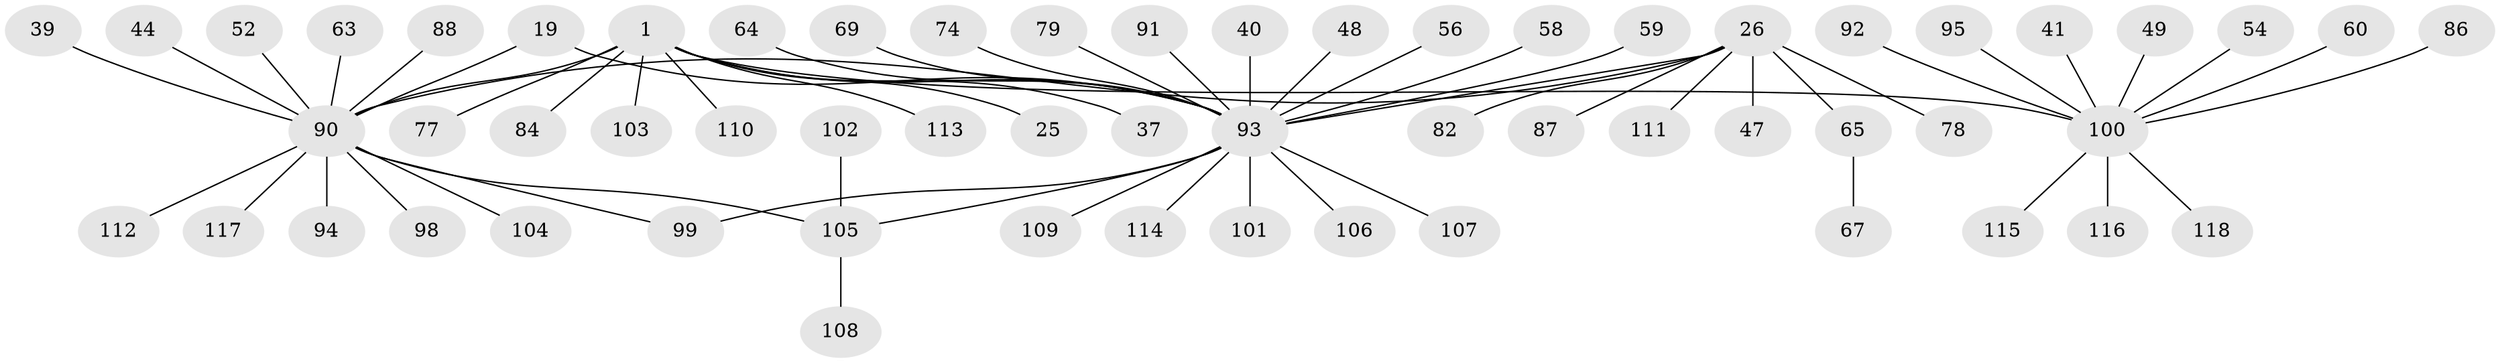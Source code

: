 // original degree distribution, {14: 0.01694915254237288, 7: 0.025423728813559324, 11: 0.00847457627118644, 2: 0.1694915254237288, 4: 0.025423728813559324, 1: 0.6016949152542372, 12: 0.00847457627118644, 3: 0.1016949152542373, 5: 0.00847457627118644, 6: 0.03389830508474576}
// Generated by graph-tools (version 1.1) at 2025/48/03/09/25 04:48:15]
// undirected, 59 vertices, 62 edges
graph export_dot {
graph [start="1"]
  node [color=gray90,style=filled];
  1;
  19;
  25;
  26 [super="+21"];
  37;
  39;
  40;
  41;
  44 [super="+23"];
  47;
  48;
  49;
  52;
  54 [super="+29"];
  56;
  58;
  59;
  60;
  63;
  64 [super="+9"];
  65 [super="+27"];
  67;
  69;
  74 [super="+72"];
  77 [super="+53"];
  78;
  79 [super="+20"];
  82;
  84 [super="+61"];
  86;
  87;
  88 [super="+75"];
  90 [super="+50+46+71"];
  91;
  92 [super="+57"];
  93 [super="+14+30+85+24"];
  94;
  95;
  98;
  99 [super="+97"];
  100 [super="+36+81+18"];
  101;
  102;
  103 [super="+55"];
  104;
  105 [super="+17+66+76+73+89+80"];
  106 [super="+96"];
  107;
  108;
  109;
  110 [super="+45+62+68"];
  111;
  112;
  113;
  114 [super="+35"];
  115;
  116;
  117;
  118 [super="+10"];
  1 -- 25;
  1 -- 37;
  1 -- 113;
  1 -- 100 [weight=2];
  1 -- 90 [weight=2];
  1 -- 93 [weight=3];
  1 -- 110;
  1 -- 77;
  1 -- 103;
  1 -- 84;
  19 -- 90;
  19 -- 93;
  26 -- 78;
  26 -- 82;
  26 -- 87;
  26 -- 65 [weight=2];
  26 -- 47;
  26 -- 111;
  26 -- 90;
  26 -- 93 [weight=3];
  39 -- 90;
  40 -- 93;
  41 -- 100;
  44 -- 90;
  48 -- 93;
  49 -- 100;
  52 -- 90;
  54 -- 100 [weight=2];
  56 -- 93;
  58 -- 93;
  59 -- 93;
  60 -- 100;
  63 -- 90;
  64 -- 93;
  65 -- 67;
  69 -- 93;
  74 -- 93;
  79 -- 93;
  86 -- 100;
  88 -- 90;
  90 -- 117;
  90 -- 104;
  90 -- 112;
  90 -- 98;
  90 -- 94;
  90 -- 99;
  90 -- 105;
  91 -- 93;
  92 -- 100;
  93 -- 101;
  93 -- 105;
  93 -- 107;
  93 -- 109;
  93 -- 114;
  93 -- 99;
  93 -- 106;
  95 -- 100;
  100 -- 115;
  100 -- 116;
  100 -- 118;
  102 -- 105;
  105 -- 108;
}
